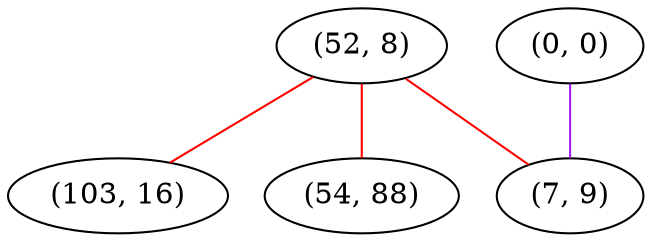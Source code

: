 graph "" {
"(52, 8)";
"(103, 16)";
"(54, 88)";
"(0, 0)";
"(7, 9)";
"(52, 8)" -- "(103, 16)"  [color=red, key=0, weight=1];
"(52, 8)" -- "(54, 88)"  [color=red, key=0, weight=1];
"(52, 8)" -- "(7, 9)"  [color=red, key=0, weight=1];
"(0, 0)" -- "(7, 9)"  [color=purple, key=0, weight=4];
}
